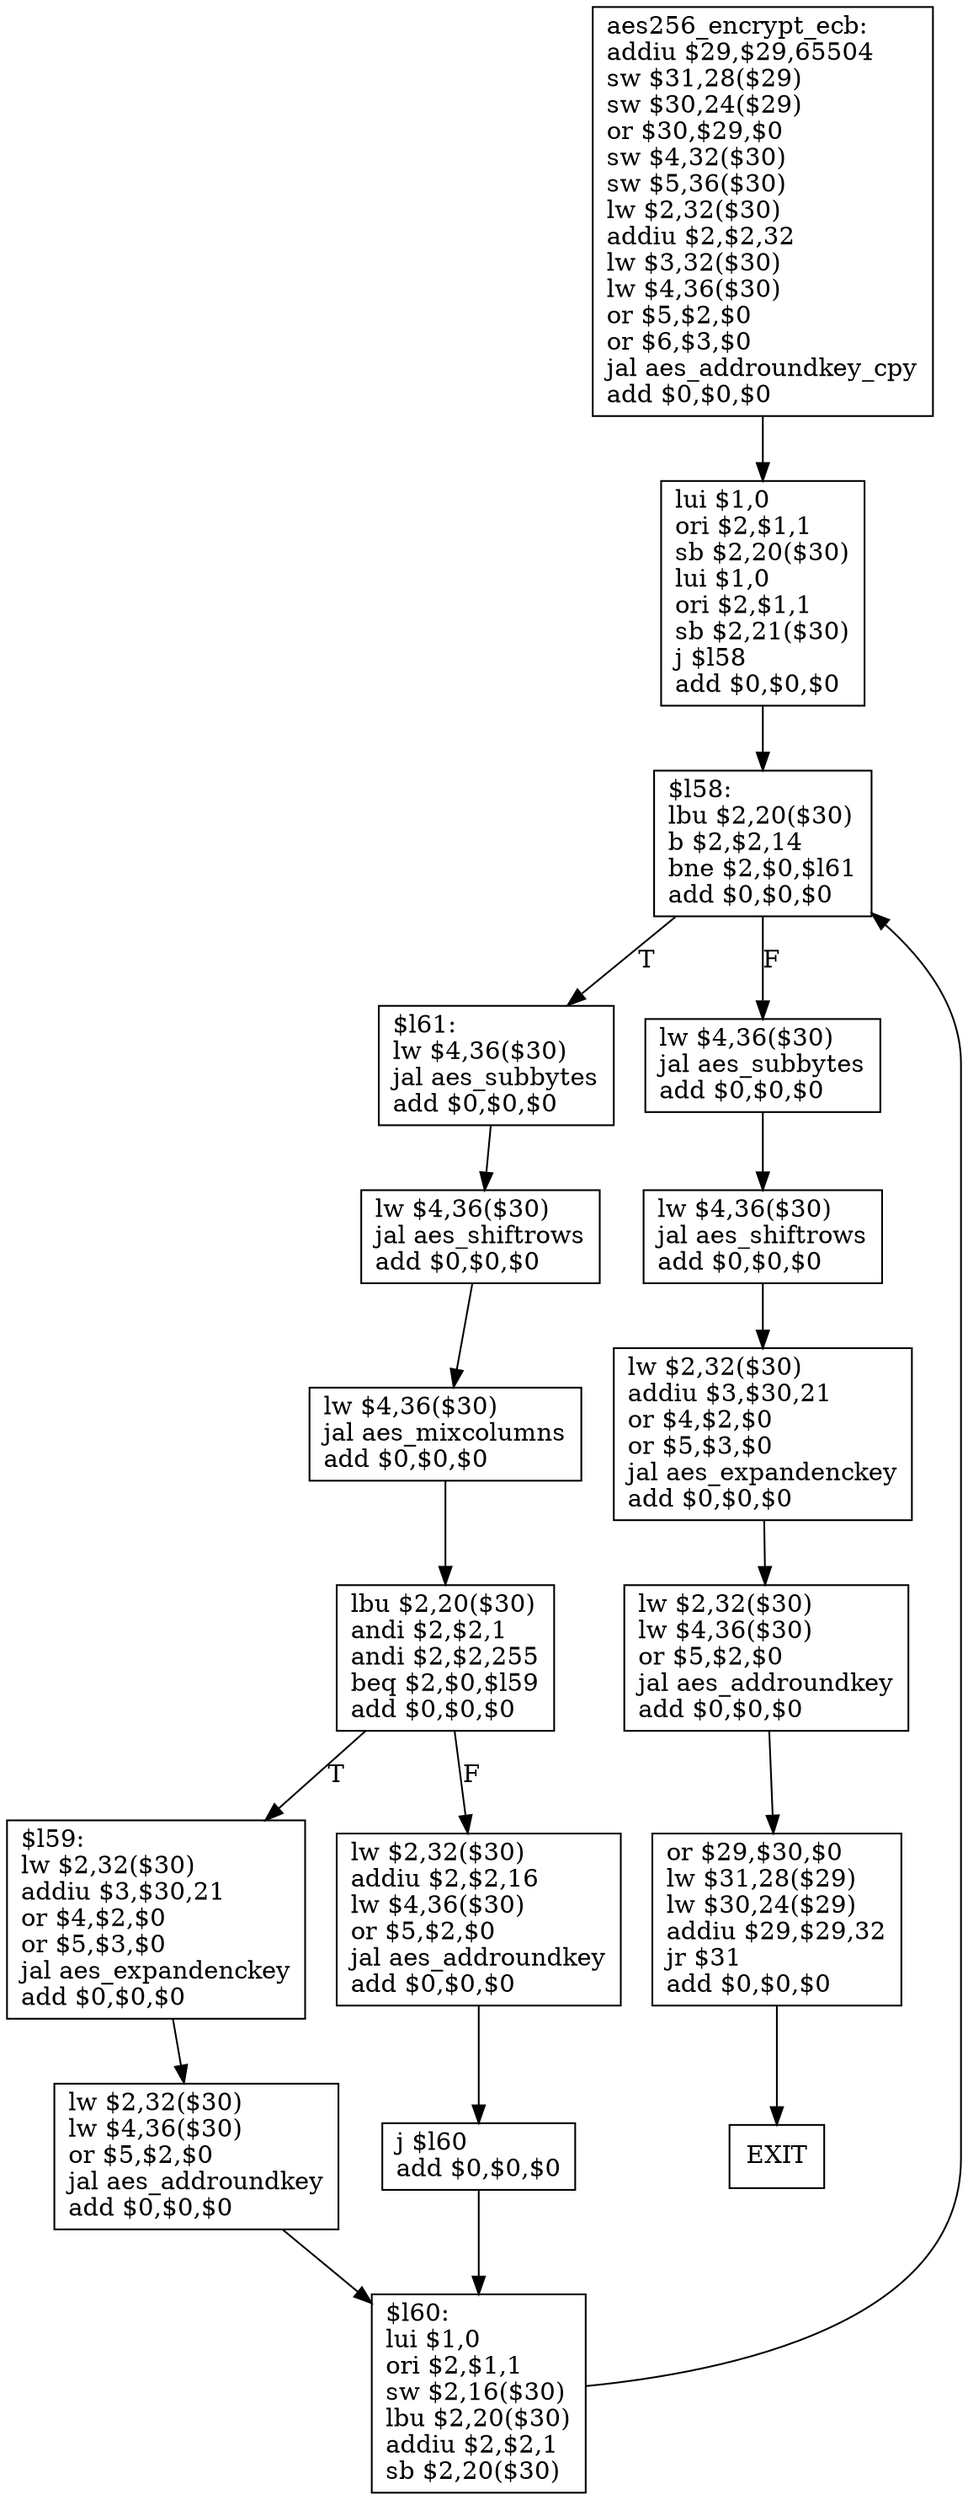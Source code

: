 digraph G1 {
node [shape = box];
BB0 [label = "aes256_encrypt_ecb:\laddiu $29,$29,65504\lsw $31,28($29)\lsw $30,24($29)\lor $30,$29,$0\lsw $4,32($30)\lsw $5,36($30)\llw $2,32($30)\laddiu $2,$2,32\llw $3,32($30)\llw $4,36($30)\lor $5,$2,$0\lor $6,$3,$0\ljal aes_addroundkey_cpy\ladd $0,$0,$0\l"] ;
BB0 -> BB1 [style = filled, label = ""];
BB1 [label = "lui $1,0\lori $2,$1,1\lsb $2,20($30)\llui $1,0\lori $2,$1,1\lsb $2,21($30)\lj $l58\ladd $0,$0,$0\l"] ;
BB1 -> BB11 [style = filled, label = ""];
BB11 [label = "$l58:\llbu $2,20($30)\lb $2,$2,14\lbne $2,$0,$l61\ladd $0,$0,$0\l"] ;
BB11 -> BB2 [style = filled, label = "T"];
BB11 -> BB12[style = filled, label = "F"];
BB2 [label = "$l61:\llw $4,36($30)\ljal aes_subbytes\ladd $0,$0,$0\l"] ;
BB2 -> BB3 [style = filled, label = ""];
BB3 [label = "lw $4,36($30)\ljal aes_shiftrows\ladd $0,$0,$0\l"] ;
BB3 -> BB4 [style = filled, label = ""];
BB4 [label = "lw $4,36($30)\ljal aes_mixcolumns\ladd $0,$0,$0\l"] ;
BB4 -> BB5 [style = filled, label = ""];
BB5 [label = "lbu $2,20($30)\landi $2,$2,1\landi $2,$2,255\lbeq $2,$0,$l59\ladd $0,$0,$0\l"] ;
BB5 -> BB8 [style = filled, label = "T"];
BB5 -> BB6[style = filled, label = "F"];
BB8 [label = "$l59:\llw $2,32($30)\laddiu $3,$30,21\lor $4,$2,$0\lor $5,$3,$0\ljal aes_expandenckey\ladd $0,$0,$0\l"] ;
BB8 -> BB9 [style = filled, label = ""];
BB9 [label = "lw $2,32($30)\llw $4,36($30)\lor $5,$2,$0\ljal aes_addroundkey\ladd $0,$0,$0\l"] ;
BB9 -> BB10 [style = filled, label = ""];
BB10 [label = "$l60:\llui $1,0\lori $2,$1,1\lsw $2,16($30)\llbu $2,20($30)\laddiu $2,$2,1\lsb $2,20($30)\l"] ;
BB10 -> BB11 [style = filled, label = ""];
BB6 [label = "lw $2,32($30)\laddiu $2,$2,16\llw $4,36($30)\lor $5,$2,$0\ljal aes_addroundkey\ladd $0,$0,$0\l"] ;
BB6 -> BB7 [style = filled, label = ""];
BB7 [label = "j $l60\ladd $0,$0,$0\l"] ;
BB7 -> BB10 [style = filled, label = ""];
BB12 [label = "lw $4,36($30)\ljal aes_subbytes\ladd $0,$0,$0\l"] ;
BB12 -> BB13 [style = filled, label = ""];
BB13 [label = "lw $4,36($30)\ljal aes_shiftrows\ladd $0,$0,$0\l"] ;
BB13 -> BB14 [style = filled, label = ""];
BB14 [label = "lw $2,32($30)\laddiu $3,$30,21\lor $4,$2,$0\lor $5,$3,$0\ljal aes_expandenckey\ladd $0,$0,$0\l"] ;
BB14 -> BB15 [style = filled, label = ""];
BB15 [label = "lw $2,32($30)\llw $4,36($30)\lor $5,$2,$0\ljal aes_addroundkey\ladd $0,$0,$0\l"] ;
BB15 -> BB16 [style = filled, label = ""];
BB16 [label = "or $29,$30,$0\llw $31,28($29)\llw $30,24($29)\laddiu $29,$29,32\ljr $31\ladd $0,$0,$0\l"] ;
BB16 -> EXIT  [style = filled, label = ""];
}
